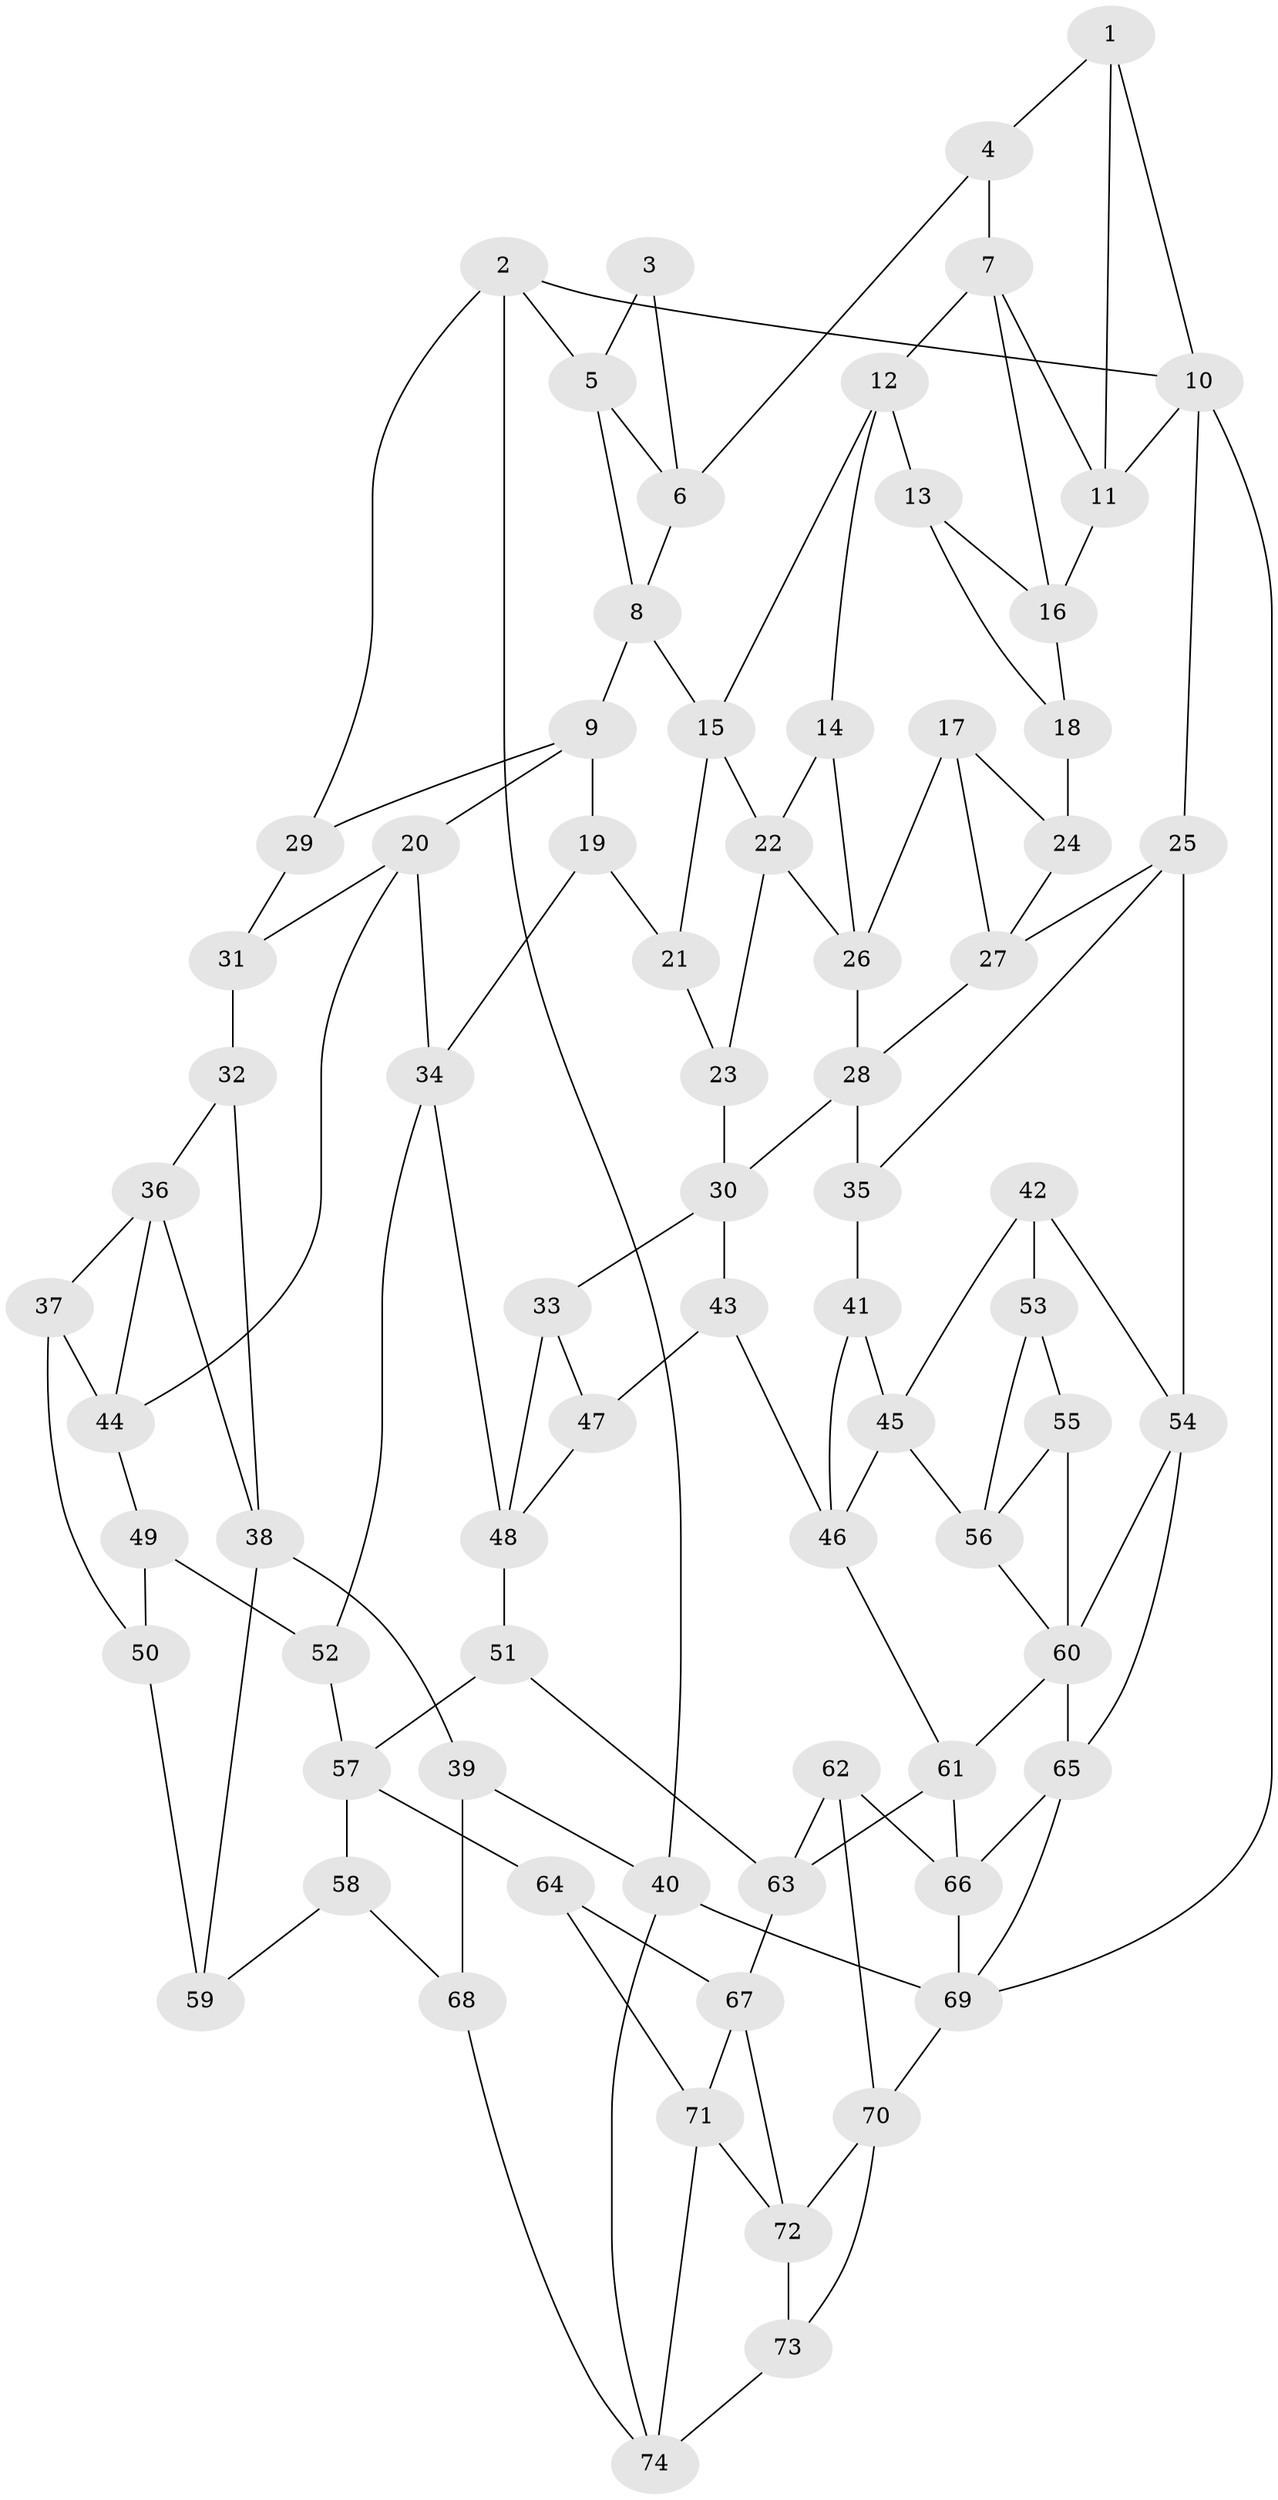 // original degree distribution, {3: 0.013513513513513514, 5: 0.5540540540540541, 6: 0.20945945945945946, 4: 0.22297297297297297}
// Generated by graph-tools (version 1.1) at 2025/03/03/09/25 03:03:20]
// undirected, 74 vertices, 132 edges
graph export_dot {
graph [start="1"]
  node [color=gray90,style=filled];
  1;
  2;
  3;
  4;
  5;
  6;
  7;
  8;
  9;
  10;
  11;
  12;
  13;
  14;
  15;
  16;
  17;
  18;
  19;
  20;
  21;
  22;
  23;
  24;
  25;
  26;
  27;
  28;
  29;
  30;
  31;
  32;
  33;
  34;
  35;
  36;
  37;
  38;
  39;
  40;
  41;
  42;
  43;
  44;
  45;
  46;
  47;
  48;
  49;
  50;
  51;
  52;
  53;
  54;
  55;
  56;
  57;
  58;
  59;
  60;
  61;
  62;
  63;
  64;
  65;
  66;
  67;
  68;
  69;
  70;
  71;
  72;
  73;
  74;
  1 -- 4 [weight=1.0];
  1 -- 10 [weight=1.0];
  1 -- 11 [weight=1.0];
  2 -- 5 [weight=1.0];
  2 -- 10 [weight=1.0];
  2 -- 29 [weight=2.0];
  2 -- 40 [weight=1.0];
  3 -- 5 [weight=1.0];
  3 -- 6 [weight=1.0];
  4 -- 6 [weight=1.0];
  4 -- 7 [weight=1.0];
  5 -- 6 [weight=1.0];
  5 -- 8 [weight=1.0];
  6 -- 8 [weight=1.0];
  7 -- 11 [weight=1.0];
  7 -- 12 [weight=1.0];
  7 -- 16 [weight=1.0];
  8 -- 9 [weight=1.0];
  8 -- 15 [weight=1.0];
  9 -- 19 [weight=1.0];
  9 -- 20 [weight=1.0];
  9 -- 29 [weight=1.0];
  10 -- 11 [weight=1.0];
  10 -- 25 [weight=1.0];
  10 -- 69 [weight=1.0];
  11 -- 16 [weight=1.0];
  12 -- 13 [weight=1.0];
  12 -- 14 [weight=1.0];
  12 -- 15 [weight=1.0];
  13 -- 16 [weight=1.0];
  13 -- 18 [weight=1.0];
  14 -- 22 [weight=1.0];
  14 -- 26 [weight=1.0];
  15 -- 21 [weight=1.0];
  15 -- 22 [weight=1.0];
  16 -- 18 [weight=1.0];
  17 -- 24 [weight=1.0];
  17 -- 26 [weight=1.0];
  17 -- 27 [weight=1.0];
  18 -- 24 [weight=2.0];
  19 -- 21 [weight=2.0];
  19 -- 34 [weight=1.0];
  20 -- 31 [weight=1.0];
  20 -- 34 [weight=1.0];
  20 -- 44 [weight=1.0];
  21 -- 23 [weight=1.0];
  22 -- 23 [weight=1.0];
  22 -- 26 [weight=1.0];
  23 -- 30 [weight=1.0];
  24 -- 27 [weight=1.0];
  25 -- 27 [weight=1.0];
  25 -- 35 [weight=1.0];
  25 -- 54 [weight=1.0];
  26 -- 28 [weight=1.0];
  27 -- 28 [weight=1.0];
  28 -- 30 [weight=1.0];
  28 -- 35 [weight=1.0];
  29 -- 31 [weight=1.0];
  30 -- 33 [weight=1.0];
  30 -- 43 [weight=1.0];
  31 -- 32 [weight=2.0];
  32 -- 36 [weight=1.0];
  32 -- 38 [weight=1.0];
  33 -- 47 [weight=1.0];
  33 -- 48 [weight=1.0];
  34 -- 48 [weight=1.0];
  34 -- 52 [weight=1.0];
  35 -- 41 [weight=2.0];
  36 -- 37 [weight=1.0];
  36 -- 38 [weight=1.0];
  36 -- 44 [weight=1.0];
  37 -- 44 [weight=1.0];
  37 -- 50 [weight=1.0];
  38 -- 39 [weight=1.0];
  38 -- 59 [weight=1.0];
  39 -- 40 [weight=1.0];
  39 -- 68 [weight=2.0];
  40 -- 69 [weight=1.0];
  40 -- 74 [weight=1.0];
  41 -- 45 [weight=1.0];
  41 -- 46 [weight=1.0];
  42 -- 45 [weight=1.0];
  42 -- 53 [weight=2.0];
  42 -- 54 [weight=1.0];
  43 -- 46 [weight=1.0];
  43 -- 47 [weight=2.0];
  44 -- 49 [weight=1.0];
  45 -- 46 [weight=1.0];
  45 -- 56 [weight=1.0];
  46 -- 61 [weight=1.0];
  47 -- 48 [weight=1.0];
  48 -- 51 [weight=1.0];
  49 -- 50 [weight=1.0];
  49 -- 52 [weight=2.0];
  50 -- 59 [weight=2.0];
  51 -- 57 [weight=1.0];
  51 -- 63 [weight=1.0];
  52 -- 57 [weight=1.0];
  53 -- 55 [weight=1.0];
  53 -- 56 [weight=1.0];
  54 -- 60 [weight=1.0];
  54 -- 65 [weight=1.0];
  55 -- 56 [weight=1.0];
  55 -- 60 [weight=2.0];
  56 -- 60 [weight=1.0];
  57 -- 58 [weight=1.0];
  57 -- 64 [weight=1.0];
  58 -- 59 [weight=1.0];
  58 -- 68 [weight=1.0];
  60 -- 61 [weight=1.0];
  60 -- 65 [weight=1.0];
  61 -- 63 [weight=1.0];
  61 -- 66 [weight=1.0];
  62 -- 63 [weight=1.0];
  62 -- 66 [weight=1.0];
  62 -- 70 [weight=1.0];
  63 -- 67 [weight=1.0];
  64 -- 67 [weight=1.0];
  64 -- 71 [weight=1.0];
  65 -- 66 [weight=1.0];
  65 -- 69 [weight=1.0];
  66 -- 69 [weight=1.0];
  67 -- 71 [weight=1.0];
  67 -- 72 [weight=1.0];
  68 -- 74 [weight=1.0];
  69 -- 70 [weight=1.0];
  70 -- 72 [weight=1.0];
  70 -- 73 [weight=1.0];
  71 -- 72 [weight=1.0];
  71 -- 74 [weight=1.0];
  72 -- 73 [weight=1.0];
  73 -- 74 [weight=1.0];
}
